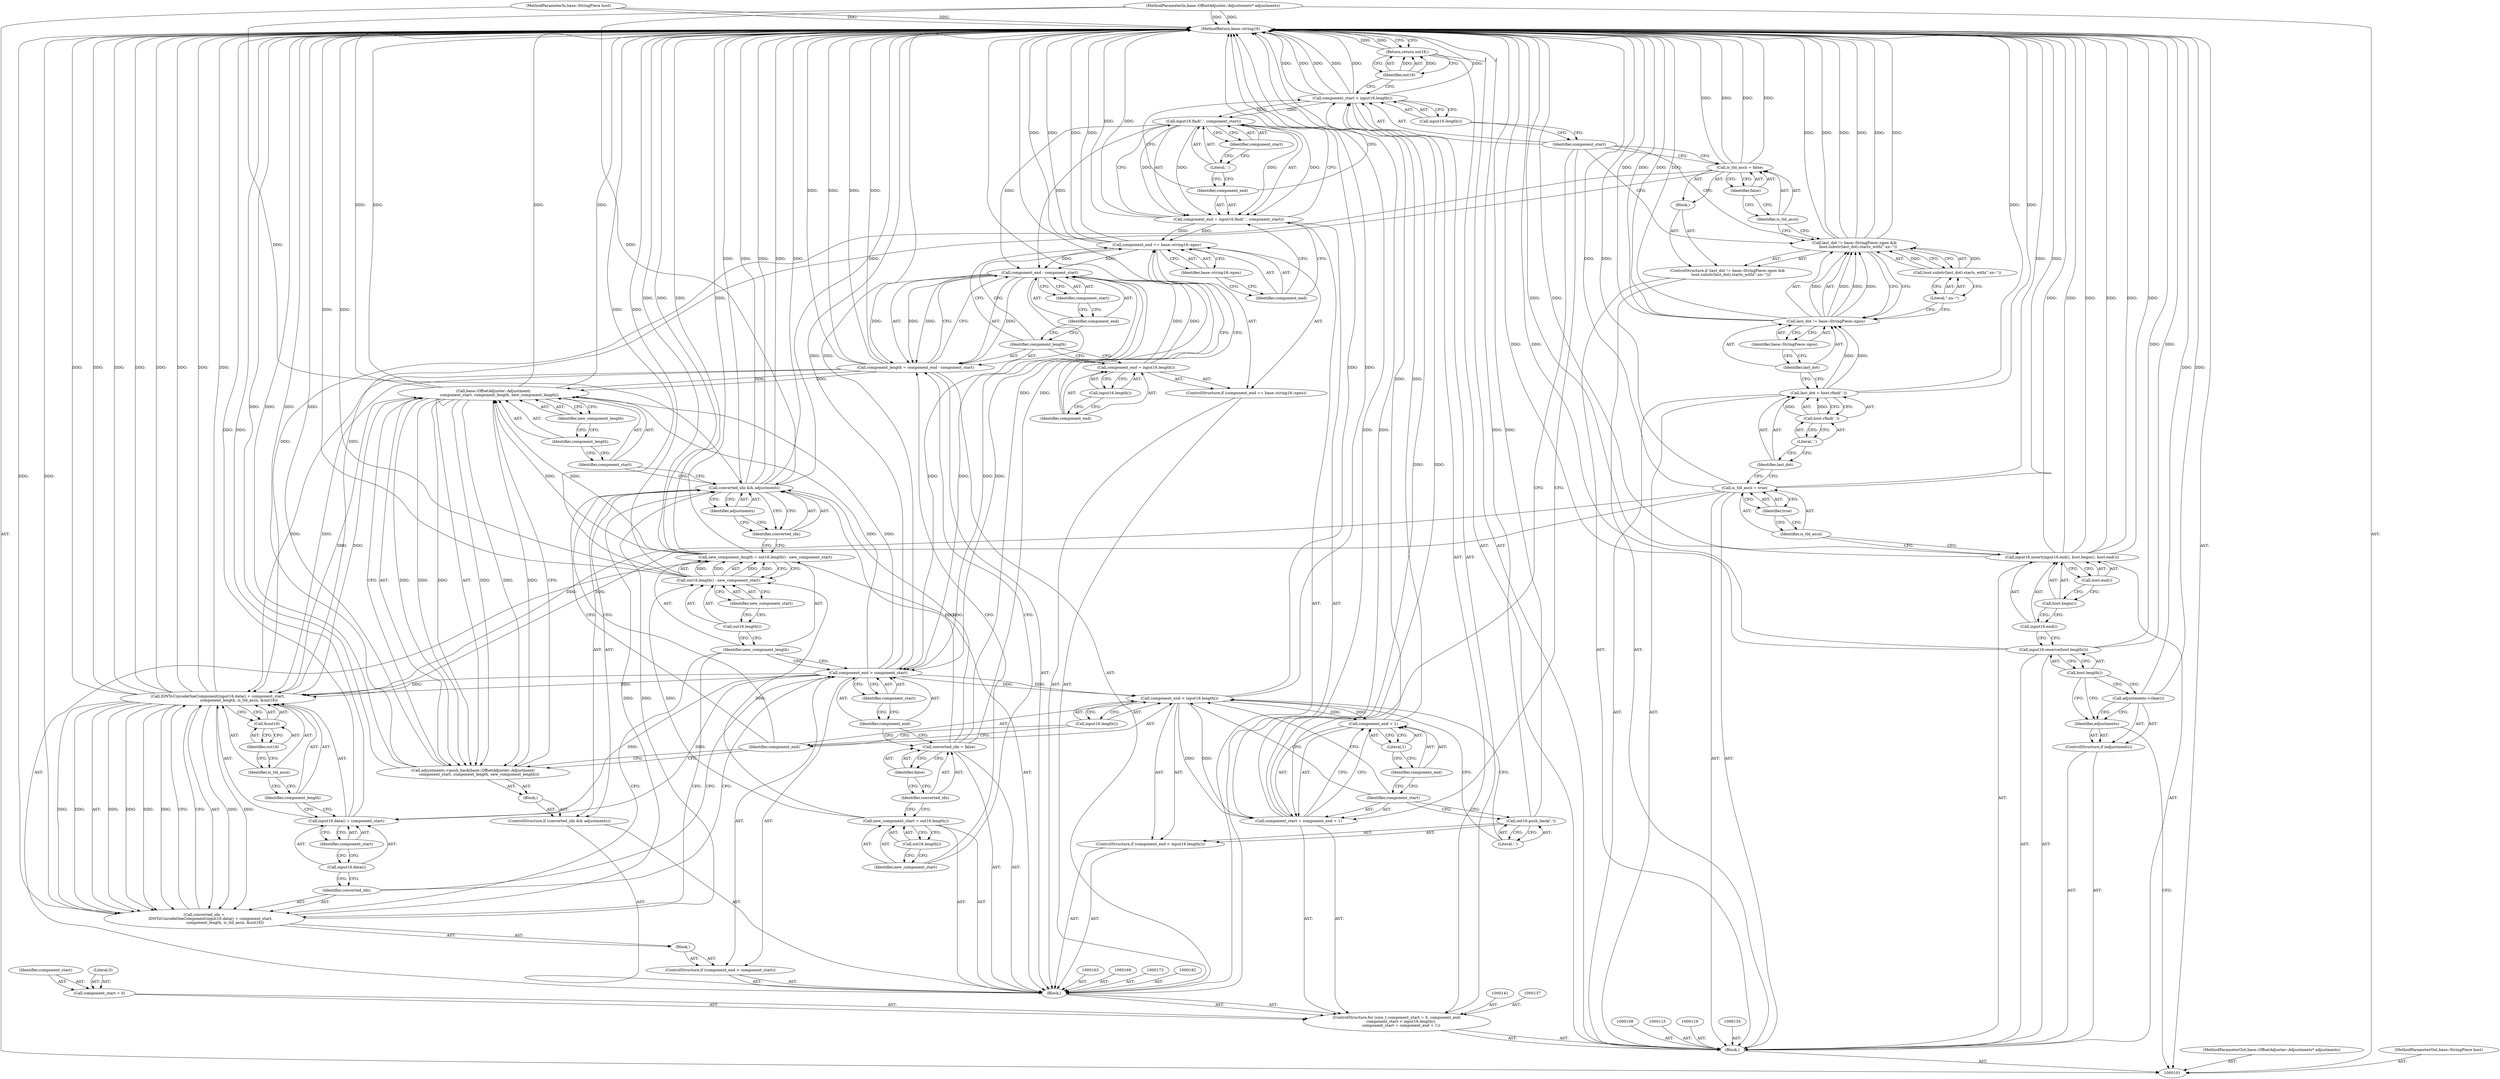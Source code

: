 digraph "0_Chrome_08cb718ba7c3961c1006176c9faba0a5841ec792_2" {
"1000216" [label="(MethodReturn,base::string16)"];
"1000122" [label="(Call,host.rfind('.'))"];
"1000123" [label="(Literal,'.')"];
"1000120" [label="(Call,last_dot = host.rfind('.'))"];
"1000121" [label="(Identifier,last_dot)"];
"1000128" [label="(Identifier,base::StringPiece::npos)"];
"1000124" [label="(ControlStructure,if (last_dot != base::StringPiece::npos &&\n      host.substr(last_dot).starts_with(\".xn--\")))"];
"1000125" [label="(Call,last_dot != base::StringPiece::npos &&\n      host.substr(last_dot).starts_with(\".xn--\"))"];
"1000126" [label="(Call,last_dot != base::StringPiece::npos)"];
"1000127" [label="(Identifier,last_dot)"];
"1000130" [label="(Literal,\".xn--\")"];
"1000131" [label="(Block,)"];
"1000129" [label="(Call,host.substr(last_dot).starts_with(\".xn--\"))"];
"1000134" [label="(Identifier,false)"];
"1000132" [label="(Call,is_tld_ascii = false)"];
"1000133" [label="(Identifier,is_tld_ascii)"];
"1000138" [label="(Call,component_start = 0)"];
"1000139" [label="(Identifier,component_start)"];
"1000136" [label="(ControlStructure,for (size_t component_start = 0, component_end;\n       component_start < input16.length();\n       component_start = component_end + 1))"];
"1000140" [label="(Literal,0)"];
"1000144" [label="(Call,input16.length())"];
"1000142" [label="(Call,component_start < input16.length())"];
"1000143" [label="(Identifier,component_start)"];
"1000147" [label="(Call,component_end + 1)"];
"1000148" [label="(Identifier,component_end)"];
"1000149" [label="(Literal,1)"];
"1000145" [label="(Call,component_start = component_end + 1)"];
"1000146" [label="(Identifier,component_start)"];
"1000103" [label="(MethodParameterIn,base::OffsetAdjuster::Adjustments* adjustments)"];
"1000342" [label="(MethodParameterOut,base::OffsetAdjuster::Adjustments* adjustments)"];
"1000102" [label="(MethodParameterIn,base::StringPiece host)"];
"1000341" [label="(MethodParameterOut,base::StringPiece host)"];
"1000104" [label="(Block,)"];
"1000153" [label="(Call,input16.find('.', component_start))"];
"1000154" [label="(Literal,'.')"];
"1000155" [label="(Identifier,component_start)"];
"1000151" [label="(Call,component_end = input16.find('.', component_start))"];
"1000152" [label="(Identifier,component_end)"];
"1000159" [label="(Identifier,base::string16::npos)"];
"1000156" [label="(ControlStructure,if (component_end == base::string16::npos))"];
"1000157" [label="(Call,component_end == base::string16::npos)"];
"1000158" [label="(Identifier,component_end)"];
"1000162" [label="(Call,input16.length())"];
"1000160" [label="(Call,component_end = input16.length())"];
"1000161" [label="(Identifier,component_end)"];
"1000164" [label="(Call,component_length = component_end - component_start)"];
"1000165" [label="(Identifier,component_length)"];
"1000166" [label="(Call,component_end - component_start)"];
"1000167" [label="(Identifier,component_end)"];
"1000168" [label="(Identifier,component_start)"];
"1000170" [label="(Call,new_component_start = out16.length())"];
"1000171" [label="(Identifier,new_component_start)"];
"1000172" [label="(Call,out16.length())"];
"1000176" [label="(Identifier,false)"];
"1000174" [label="(Call,converted_idn = false)"];
"1000175" [label="(Identifier,converted_idn)"];
"1000180" [label="(Identifier,component_start)"];
"1000177" [label="(ControlStructure,if (component_end > component_start))"];
"1000181" [label="(Block,)"];
"1000178" [label="(Call,component_end > component_start)"];
"1000179" [label="(Identifier,component_end)"];
"1000182" [label="(Call,converted_idn =\n           IDNToUnicodeOneComponent(input16.data() + component_start,\n                                   component_length, is_tld_ascii, &out16))"];
"1000183" [label="(Identifier,converted_idn)"];
"1000184" [label="(Call,IDNToUnicodeOneComponent(input16.data() + component_start,\n                                   component_length, is_tld_ascii, &out16))"];
"1000185" [label="(Call,input16.data() + component_start)"];
"1000186" [label="(Call,input16.data())"];
"1000187" [label="(Identifier,component_start)"];
"1000188" [label="(Identifier,component_length)"];
"1000189" [label="(Identifier,is_tld_ascii)"];
"1000190" [label="(Call,&out16)"];
"1000191" [label="(Identifier,out16)"];
"1000105" [label="(ControlStructure,if (adjustments))"];
"1000106" [label="(Identifier,adjustments)"];
"1000193" [label="(Call,new_component_length = out16.length() - new_component_start)"];
"1000194" [label="(Identifier,new_component_length)"];
"1000195" [label="(Call,out16.length() - new_component_start)"];
"1000196" [label="(Call,out16.length())"];
"1000150" [label="(Block,)"];
"1000197" [label="(Identifier,new_component_start)"];
"1000201" [label="(Identifier,adjustments)"];
"1000202" [label="(Block,)"];
"1000198" [label="(ControlStructure,if (converted_idn && adjustments))"];
"1000199" [label="(Call,converted_idn && adjustments)"];
"1000200" [label="(Identifier,converted_idn)"];
"1000204" [label="(Call,base::OffsetAdjuster::Adjustment(\n          component_start, component_length, new_component_length))"];
"1000203" [label="(Call,adjustments->push_back(base::OffsetAdjuster::Adjustment(\n          component_start, component_length, new_component_length)))"];
"1000205" [label="(Identifier,component_start)"];
"1000206" [label="(Identifier,component_length)"];
"1000207" [label="(Identifier,new_component_length)"];
"1000211" [label="(Call,input16.length())"];
"1000208" [label="(ControlStructure,if (component_end < input16.length()))"];
"1000209" [label="(Call,component_end < input16.length())"];
"1000210" [label="(Identifier,component_end)"];
"1000213" [label="(Literal,'.')"];
"1000212" [label="(Call,out16.push_back('.'))"];
"1000107" [label="(Call,adjustments->clear())"];
"1000214" [label="(Return,return out16;)"];
"1000215" [label="(Identifier,out16)"];
"1000110" [label="(Call,host.length())"];
"1000109" [label="(Call,input16.reserve(host.length()))"];
"1000112" [label="(Call,input16.end())"];
"1000111" [label="(Call,input16.insert(input16.end(), host.begin(), host.end()))"];
"1000113" [label="(Call,host.begin())"];
"1000114" [label="(Call,host.end())"];
"1000118" [label="(Identifier,true)"];
"1000116" [label="(Call,is_tld_ascii = true)"];
"1000117" [label="(Identifier,is_tld_ascii)"];
"1000216" -> "1000101"  [label="AST: "];
"1000216" -> "1000214"  [label="CFG: "];
"1000214" -> "1000216"  [label="DDG: "];
"1000142" -> "1000216"  [label="DDG: "];
"1000142" -> "1000216"  [label="DDG: "];
"1000142" -> "1000216"  [label="DDG: "];
"1000209" -> "1000216"  [label="DDG: "];
"1000184" -> "1000216"  [label="DDG: "];
"1000184" -> "1000216"  [label="DDG: "];
"1000184" -> "1000216"  [label="DDG: "];
"1000184" -> "1000216"  [label="DDG: "];
"1000203" -> "1000216"  [label="DDG: "];
"1000203" -> "1000216"  [label="DDG: "];
"1000116" -> "1000216"  [label="DDG: "];
"1000116" -> "1000216"  [label="DDG: "];
"1000212" -> "1000216"  [label="DDG: "];
"1000126" -> "1000216"  [label="DDG: "];
"1000126" -> "1000216"  [label="DDG: "];
"1000195" -> "1000216"  [label="DDG: "];
"1000195" -> "1000216"  [label="DDG: "];
"1000157" -> "1000216"  [label="DDG: "];
"1000157" -> "1000216"  [label="DDG: "];
"1000178" -> "1000216"  [label="DDG: "];
"1000185" -> "1000216"  [label="DDG: "];
"1000125" -> "1000216"  [label="DDG: "];
"1000125" -> "1000216"  [label="DDG: "];
"1000125" -> "1000216"  [label="DDG: "];
"1000193" -> "1000216"  [label="DDG: "];
"1000193" -> "1000216"  [label="DDG: "];
"1000199" -> "1000216"  [label="DDG: "];
"1000199" -> "1000216"  [label="DDG: "];
"1000199" -> "1000216"  [label="DDG: "];
"1000107" -> "1000216"  [label="DDG: "];
"1000111" -> "1000216"  [label="DDG: "];
"1000111" -> "1000216"  [label="DDG: "];
"1000111" -> "1000216"  [label="DDG: "];
"1000111" -> "1000216"  [label="DDG: "];
"1000204" -> "1000216"  [label="DDG: "];
"1000204" -> "1000216"  [label="DDG: "];
"1000164" -> "1000216"  [label="DDG: "];
"1000164" -> "1000216"  [label="DDG: "];
"1000182" -> "1000216"  [label="DDG: "];
"1000103" -> "1000216"  [label="DDG: "];
"1000132" -> "1000216"  [label="DDG: "];
"1000132" -> "1000216"  [label="DDG: "];
"1000147" -> "1000216"  [label="DDG: "];
"1000174" -> "1000216"  [label="DDG: "];
"1000151" -> "1000216"  [label="DDG: "];
"1000102" -> "1000216"  [label="DDG: "];
"1000109" -> "1000216"  [label="DDG: "];
"1000109" -> "1000216"  [label="DDG: "];
"1000120" -> "1000216"  [label="DDG: "];
"1000145" -> "1000216"  [label="DDG: "];
"1000122" -> "1000120"  [label="AST: "];
"1000122" -> "1000123"  [label="CFG: "];
"1000123" -> "1000122"  [label="AST: "];
"1000120" -> "1000122"  [label="CFG: "];
"1000122" -> "1000120"  [label="DDG: "];
"1000123" -> "1000122"  [label="AST: "];
"1000123" -> "1000121"  [label="CFG: "];
"1000122" -> "1000123"  [label="CFG: "];
"1000120" -> "1000104"  [label="AST: "];
"1000120" -> "1000122"  [label="CFG: "];
"1000121" -> "1000120"  [label="AST: "];
"1000122" -> "1000120"  [label="AST: "];
"1000127" -> "1000120"  [label="CFG: "];
"1000120" -> "1000216"  [label="DDG: "];
"1000122" -> "1000120"  [label="DDG: "];
"1000120" -> "1000126"  [label="DDG: "];
"1000121" -> "1000120"  [label="AST: "];
"1000121" -> "1000116"  [label="CFG: "];
"1000123" -> "1000121"  [label="CFG: "];
"1000128" -> "1000126"  [label="AST: "];
"1000128" -> "1000127"  [label="CFG: "];
"1000126" -> "1000128"  [label="CFG: "];
"1000124" -> "1000104"  [label="AST: "];
"1000125" -> "1000124"  [label="AST: "];
"1000131" -> "1000124"  [label="AST: "];
"1000125" -> "1000124"  [label="AST: "];
"1000125" -> "1000126"  [label="CFG: "];
"1000125" -> "1000129"  [label="CFG: "];
"1000126" -> "1000125"  [label="AST: "];
"1000129" -> "1000125"  [label="AST: "];
"1000133" -> "1000125"  [label="CFG: "];
"1000143" -> "1000125"  [label="CFG: "];
"1000125" -> "1000216"  [label="DDG: "];
"1000125" -> "1000216"  [label="DDG: "];
"1000125" -> "1000216"  [label="DDG: "];
"1000126" -> "1000125"  [label="DDG: "];
"1000126" -> "1000125"  [label="DDG: "];
"1000129" -> "1000125"  [label="DDG: "];
"1000126" -> "1000125"  [label="AST: "];
"1000126" -> "1000128"  [label="CFG: "];
"1000127" -> "1000126"  [label="AST: "];
"1000128" -> "1000126"  [label="AST: "];
"1000130" -> "1000126"  [label="CFG: "];
"1000125" -> "1000126"  [label="CFG: "];
"1000126" -> "1000216"  [label="DDG: "];
"1000126" -> "1000216"  [label="DDG: "];
"1000126" -> "1000125"  [label="DDG: "];
"1000126" -> "1000125"  [label="DDG: "];
"1000120" -> "1000126"  [label="DDG: "];
"1000127" -> "1000126"  [label="AST: "];
"1000127" -> "1000120"  [label="CFG: "];
"1000128" -> "1000127"  [label="CFG: "];
"1000130" -> "1000129"  [label="AST: "];
"1000130" -> "1000126"  [label="CFG: "];
"1000129" -> "1000130"  [label="CFG: "];
"1000131" -> "1000124"  [label="AST: "];
"1000132" -> "1000131"  [label="AST: "];
"1000129" -> "1000125"  [label="AST: "];
"1000129" -> "1000130"  [label="CFG: "];
"1000130" -> "1000129"  [label="AST: "];
"1000125" -> "1000129"  [label="CFG: "];
"1000129" -> "1000125"  [label="DDG: "];
"1000134" -> "1000132"  [label="AST: "];
"1000134" -> "1000133"  [label="CFG: "];
"1000132" -> "1000134"  [label="CFG: "];
"1000132" -> "1000131"  [label="AST: "];
"1000132" -> "1000134"  [label="CFG: "];
"1000133" -> "1000132"  [label="AST: "];
"1000134" -> "1000132"  [label="AST: "];
"1000143" -> "1000132"  [label="CFG: "];
"1000132" -> "1000216"  [label="DDG: "];
"1000132" -> "1000216"  [label="DDG: "];
"1000132" -> "1000184"  [label="DDG: "];
"1000133" -> "1000132"  [label="AST: "];
"1000133" -> "1000125"  [label="CFG: "];
"1000134" -> "1000133"  [label="CFG: "];
"1000138" -> "1000136"  [label="AST: "];
"1000139" -> "1000138"  [label="AST: "];
"1000140" -> "1000138"  [label="AST: "];
"1000139" -> "1000138"  [label="AST: "];
"1000136" -> "1000104"  [label="AST: "];
"1000137" -> "1000136"  [label="AST: "];
"1000138" -> "1000136"  [label="AST: "];
"1000141" -> "1000136"  [label="AST: "];
"1000142" -> "1000136"  [label="AST: "];
"1000145" -> "1000136"  [label="AST: "];
"1000150" -> "1000136"  [label="AST: "];
"1000140" -> "1000138"  [label="AST: "];
"1000144" -> "1000142"  [label="AST: "];
"1000144" -> "1000143"  [label="CFG: "];
"1000142" -> "1000144"  [label="CFG: "];
"1000142" -> "1000136"  [label="AST: "];
"1000142" -> "1000144"  [label="CFG: "];
"1000143" -> "1000142"  [label="AST: "];
"1000144" -> "1000142"  [label="AST: "];
"1000152" -> "1000142"  [label="CFG: "];
"1000215" -> "1000142"  [label="CFG: "];
"1000142" -> "1000216"  [label="DDG: "];
"1000142" -> "1000216"  [label="DDG: "];
"1000142" -> "1000216"  [label="DDG: "];
"1000145" -> "1000142"  [label="DDG: "];
"1000142" -> "1000153"  [label="DDG: "];
"1000143" -> "1000142"  [label="AST: "];
"1000143" -> "1000145"  [label="CFG: "];
"1000143" -> "1000132"  [label="CFG: "];
"1000143" -> "1000125"  [label="CFG: "];
"1000144" -> "1000143"  [label="CFG: "];
"1000147" -> "1000145"  [label="AST: "];
"1000147" -> "1000149"  [label="CFG: "];
"1000148" -> "1000147"  [label="AST: "];
"1000149" -> "1000147"  [label="AST: "];
"1000145" -> "1000147"  [label="CFG: "];
"1000147" -> "1000216"  [label="DDG: "];
"1000209" -> "1000147"  [label="DDG: "];
"1000148" -> "1000147"  [label="AST: "];
"1000148" -> "1000146"  [label="CFG: "];
"1000149" -> "1000148"  [label="CFG: "];
"1000149" -> "1000147"  [label="AST: "];
"1000149" -> "1000148"  [label="CFG: "];
"1000147" -> "1000149"  [label="CFG: "];
"1000145" -> "1000136"  [label="AST: "];
"1000145" -> "1000147"  [label="CFG: "];
"1000146" -> "1000145"  [label="AST: "];
"1000147" -> "1000145"  [label="AST: "];
"1000143" -> "1000145"  [label="CFG: "];
"1000145" -> "1000216"  [label="DDG: "];
"1000145" -> "1000142"  [label="DDG: "];
"1000209" -> "1000145"  [label="DDG: "];
"1000146" -> "1000145"  [label="AST: "];
"1000146" -> "1000212"  [label="CFG: "];
"1000146" -> "1000209"  [label="CFG: "];
"1000148" -> "1000146"  [label="CFG: "];
"1000103" -> "1000101"  [label="AST: "];
"1000103" -> "1000216"  [label="DDG: "];
"1000103" -> "1000199"  [label="DDG: "];
"1000342" -> "1000101"  [label="AST: "];
"1000102" -> "1000101"  [label="AST: "];
"1000102" -> "1000216"  [label="DDG: "];
"1000341" -> "1000101"  [label="AST: "];
"1000104" -> "1000101"  [label="AST: "];
"1000105" -> "1000104"  [label="AST: "];
"1000108" -> "1000104"  [label="AST: "];
"1000109" -> "1000104"  [label="AST: "];
"1000111" -> "1000104"  [label="AST: "];
"1000115" -> "1000104"  [label="AST: "];
"1000116" -> "1000104"  [label="AST: "];
"1000119" -> "1000104"  [label="AST: "];
"1000120" -> "1000104"  [label="AST: "];
"1000124" -> "1000104"  [label="AST: "];
"1000135" -> "1000104"  [label="AST: "];
"1000136" -> "1000104"  [label="AST: "];
"1000214" -> "1000104"  [label="AST: "];
"1000153" -> "1000151"  [label="AST: "];
"1000153" -> "1000155"  [label="CFG: "];
"1000154" -> "1000153"  [label="AST: "];
"1000155" -> "1000153"  [label="AST: "];
"1000151" -> "1000153"  [label="CFG: "];
"1000153" -> "1000151"  [label="DDG: "];
"1000153" -> "1000151"  [label="DDG: "];
"1000142" -> "1000153"  [label="DDG: "];
"1000153" -> "1000166"  [label="DDG: "];
"1000154" -> "1000153"  [label="AST: "];
"1000154" -> "1000152"  [label="CFG: "];
"1000155" -> "1000154"  [label="CFG: "];
"1000155" -> "1000153"  [label="AST: "];
"1000155" -> "1000154"  [label="CFG: "];
"1000153" -> "1000155"  [label="CFG: "];
"1000151" -> "1000150"  [label="AST: "];
"1000151" -> "1000153"  [label="CFG: "];
"1000152" -> "1000151"  [label="AST: "];
"1000153" -> "1000151"  [label="AST: "];
"1000158" -> "1000151"  [label="CFG: "];
"1000151" -> "1000216"  [label="DDG: "];
"1000153" -> "1000151"  [label="DDG: "];
"1000153" -> "1000151"  [label="DDG: "];
"1000151" -> "1000157"  [label="DDG: "];
"1000152" -> "1000151"  [label="AST: "];
"1000152" -> "1000142"  [label="CFG: "];
"1000154" -> "1000152"  [label="CFG: "];
"1000159" -> "1000157"  [label="AST: "];
"1000159" -> "1000158"  [label="CFG: "];
"1000157" -> "1000159"  [label="CFG: "];
"1000156" -> "1000150"  [label="AST: "];
"1000157" -> "1000156"  [label="AST: "];
"1000160" -> "1000156"  [label="AST: "];
"1000157" -> "1000156"  [label="AST: "];
"1000157" -> "1000159"  [label="CFG: "];
"1000158" -> "1000157"  [label="AST: "];
"1000159" -> "1000157"  [label="AST: "];
"1000161" -> "1000157"  [label="CFG: "];
"1000165" -> "1000157"  [label="CFG: "];
"1000157" -> "1000216"  [label="DDG: "];
"1000157" -> "1000216"  [label="DDG: "];
"1000151" -> "1000157"  [label="DDG: "];
"1000157" -> "1000166"  [label="DDG: "];
"1000158" -> "1000157"  [label="AST: "];
"1000158" -> "1000151"  [label="CFG: "];
"1000159" -> "1000158"  [label="CFG: "];
"1000162" -> "1000160"  [label="AST: "];
"1000162" -> "1000161"  [label="CFG: "];
"1000160" -> "1000162"  [label="CFG: "];
"1000160" -> "1000156"  [label="AST: "];
"1000160" -> "1000162"  [label="CFG: "];
"1000161" -> "1000160"  [label="AST: "];
"1000162" -> "1000160"  [label="AST: "];
"1000165" -> "1000160"  [label="CFG: "];
"1000160" -> "1000166"  [label="DDG: "];
"1000161" -> "1000160"  [label="AST: "];
"1000161" -> "1000157"  [label="CFG: "];
"1000162" -> "1000161"  [label="CFG: "];
"1000164" -> "1000150"  [label="AST: "];
"1000164" -> "1000166"  [label="CFG: "];
"1000165" -> "1000164"  [label="AST: "];
"1000166" -> "1000164"  [label="AST: "];
"1000171" -> "1000164"  [label="CFG: "];
"1000164" -> "1000216"  [label="DDG: "];
"1000164" -> "1000216"  [label="DDG: "];
"1000166" -> "1000164"  [label="DDG: "];
"1000166" -> "1000164"  [label="DDG: "];
"1000164" -> "1000184"  [label="DDG: "];
"1000164" -> "1000204"  [label="DDG: "];
"1000165" -> "1000164"  [label="AST: "];
"1000165" -> "1000160"  [label="CFG: "];
"1000165" -> "1000157"  [label="CFG: "];
"1000167" -> "1000165"  [label="CFG: "];
"1000166" -> "1000164"  [label="AST: "];
"1000166" -> "1000168"  [label="CFG: "];
"1000167" -> "1000166"  [label="AST: "];
"1000168" -> "1000166"  [label="AST: "];
"1000164" -> "1000166"  [label="CFG: "];
"1000166" -> "1000164"  [label="DDG: "];
"1000166" -> "1000164"  [label="DDG: "];
"1000157" -> "1000166"  [label="DDG: "];
"1000160" -> "1000166"  [label="DDG: "];
"1000153" -> "1000166"  [label="DDG: "];
"1000166" -> "1000178"  [label="DDG: "];
"1000166" -> "1000178"  [label="DDG: "];
"1000167" -> "1000166"  [label="AST: "];
"1000167" -> "1000165"  [label="CFG: "];
"1000168" -> "1000167"  [label="CFG: "];
"1000168" -> "1000166"  [label="AST: "];
"1000168" -> "1000167"  [label="CFG: "];
"1000166" -> "1000168"  [label="CFG: "];
"1000170" -> "1000150"  [label="AST: "];
"1000170" -> "1000172"  [label="CFG: "];
"1000171" -> "1000170"  [label="AST: "];
"1000172" -> "1000170"  [label="AST: "];
"1000175" -> "1000170"  [label="CFG: "];
"1000170" -> "1000195"  [label="DDG: "];
"1000171" -> "1000170"  [label="AST: "];
"1000171" -> "1000164"  [label="CFG: "];
"1000172" -> "1000171"  [label="CFG: "];
"1000172" -> "1000170"  [label="AST: "];
"1000172" -> "1000171"  [label="CFG: "];
"1000170" -> "1000172"  [label="CFG: "];
"1000176" -> "1000174"  [label="AST: "];
"1000176" -> "1000175"  [label="CFG: "];
"1000174" -> "1000176"  [label="CFG: "];
"1000174" -> "1000150"  [label="AST: "];
"1000174" -> "1000176"  [label="CFG: "];
"1000175" -> "1000174"  [label="AST: "];
"1000176" -> "1000174"  [label="AST: "];
"1000179" -> "1000174"  [label="CFG: "];
"1000174" -> "1000216"  [label="DDG: "];
"1000174" -> "1000199"  [label="DDG: "];
"1000175" -> "1000174"  [label="AST: "];
"1000175" -> "1000170"  [label="CFG: "];
"1000176" -> "1000175"  [label="CFG: "];
"1000180" -> "1000178"  [label="AST: "];
"1000180" -> "1000179"  [label="CFG: "];
"1000178" -> "1000180"  [label="CFG: "];
"1000177" -> "1000150"  [label="AST: "];
"1000178" -> "1000177"  [label="AST: "];
"1000181" -> "1000177"  [label="AST: "];
"1000181" -> "1000177"  [label="AST: "];
"1000182" -> "1000181"  [label="AST: "];
"1000178" -> "1000177"  [label="AST: "];
"1000178" -> "1000180"  [label="CFG: "];
"1000179" -> "1000178"  [label="AST: "];
"1000180" -> "1000178"  [label="AST: "];
"1000183" -> "1000178"  [label="CFG: "];
"1000194" -> "1000178"  [label="CFG: "];
"1000178" -> "1000216"  [label="DDG: "];
"1000166" -> "1000178"  [label="DDG: "];
"1000166" -> "1000178"  [label="DDG: "];
"1000178" -> "1000184"  [label="DDG: "];
"1000178" -> "1000185"  [label="DDG: "];
"1000178" -> "1000204"  [label="DDG: "];
"1000178" -> "1000209"  [label="DDG: "];
"1000179" -> "1000178"  [label="AST: "];
"1000179" -> "1000174"  [label="CFG: "];
"1000180" -> "1000179"  [label="CFG: "];
"1000182" -> "1000181"  [label="AST: "];
"1000182" -> "1000184"  [label="CFG: "];
"1000183" -> "1000182"  [label="AST: "];
"1000184" -> "1000182"  [label="AST: "];
"1000194" -> "1000182"  [label="CFG: "];
"1000182" -> "1000216"  [label="DDG: "];
"1000184" -> "1000182"  [label="DDG: "];
"1000184" -> "1000182"  [label="DDG: "];
"1000184" -> "1000182"  [label="DDG: "];
"1000184" -> "1000182"  [label="DDG: "];
"1000182" -> "1000199"  [label="DDG: "];
"1000183" -> "1000182"  [label="AST: "];
"1000183" -> "1000178"  [label="CFG: "];
"1000186" -> "1000183"  [label="CFG: "];
"1000184" -> "1000182"  [label="AST: "];
"1000184" -> "1000190"  [label="CFG: "];
"1000185" -> "1000184"  [label="AST: "];
"1000188" -> "1000184"  [label="AST: "];
"1000189" -> "1000184"  [label="AST: "];
"1000190" -> "1000184"  [label="AST: "];
"1000182" -> "1000184"  [label="CFG: "];
"1000184" -> "1000216"  [label="DDG: "];
"1000184" -> "1000216"  [label="DDG: "];
"1000184" -> "1000216"  [label="DDG: "];
"1000184" -> "1000216"  [label="DDG: "];
"1000184" -> "1000182"  [label="DDG: "];
"1000184" -> "1000182"  [label="DDG: "];
"1000184" -> "1000182"  [label="DDG: "];
"1000184" -> "1000182"  [label="DDG: "];
"1000178" -> "1000184"  [label="DDG: "];
"1000164" -> "1000184"  [label="DDG: "];
"1000116" -> "1000184"  [label="DDG: "];
"1000132" -> "1000184"  [label="DDG: "];
"1000184" -> "1000204"  [label="DDG: "];
"1000185" -> "1000184"  [label="AST: "];
"1000185" -> "1000187"  [label="CFG: "];
"1000186" -> "1000185"  [label="AST: "];
"1000187" -> "1000185"  [label="AST: "];
"1000188" -> "1000185"  [label="CFG: "];
"1000185" -> "1000216"  [label="DDG: "];
"1000178" -> "1000185"  [label="DDG: "];
"1000186" -> "1000185"  [label="AST: "];
"1000186" -> "1000183"  [label="CFG: "];
"1000187" -> "1000186"  [label="CFG: "];
"1000187" -> "1000185"  [label="AST: "];
"1000187" -> "1000186"  [label="CFG: "];
"1000185" -> "1000187"  [label="CFG: "];
"1000188" -> "1000184"  [label="AST: "];
"1000188" -> "1000185"  [label="CFG: "];
"1000189" -> "1000188"  [label="CFG: "];
"1000189" -> "1000184"  [label="AST: "];
"1000189" -> "1000188"  [label="CFG: "];
"1000191" -> "1000189"  [label="CFG: "];
"1000190" -> "1000184"  [label="AST: "];
"1000190" -> "1000191"  [label="CFG: "];
"1000191" -> "1000190"  [label="AST: "];
"1000184" -> "1000190"  [label="CFG: "];
"1000191" -> "1000190"  [label="AST: "];
"1000191" -> "1000189"  [label="CFG: "];
"1000190" -> "1000191"  [label="CFG: "];
"1000105" -> "1000104"  [label="AST: "];
"1000106" -> "1000105"  [label="AST: "];
"1000107" -> "1000105"  [label="AST: "];
"1000106" -> "1000105"  [label="AST: "];
"1000106" -> "1000101"  [label="CFG: "];
"1000107" -> "1000106"  [label="CFG: "];
"1000110" -> "1000106"  [label="CFG: "];
"1000193" -> "1000150"  [label="AST: "];
"1000193" -> "1000195"  [label="CFG: "];
"1000194" -> "1000193"  [label="AST: "];
"1000195" -> "1000193"  [label="AST: "];
"1000200" -> "1000193"  [label="CFG: "];
"1000193" -> "1000216"  [label="DDG: "];
"1000193" -> "1000216"  [label="DDG: "];
"1000195" -> "1000193"  [label="DDG: "];
"1000195" -> "1000193"  [label="DDG: "];
"1000193" -> "1000204"  [label="DDG: "];
"1000194" -> "1000193"  [label="AST: "];
"1000194" -> "1000182"  [label="CFG: "];
"1000194" -> "1000178"  [label="CFG: "];
"1000196" -> "1000194"  [label="CFG: "];
"1000195" -> "1000193"  [label="AST: "];
"1000195" -> "1000197"  [label="CFG: "];
"1000196" -> "1000195"  [label="AST: "];
"1000197" -> "1000195"  [label="AST: "];
"1000193" -> "1000195"  [label="CFG: "];
"1000195" -> "1000216"  [label="DDG: "];
"1000195" -> "1000216"  [label="DDG: "];
"1000195" -> "1000193"  [label="DDG: "];
"1000195" -> "1000193"  [label="DDG: "];
"1000170" -> "1000195"  [label="DDG: "];
"1000196" -> "1000195"  [label="AST: "];
"1000196" -> "1000194"  [label="CFG: "];
"1000197" -> "1000196"  [label="CFG: "];
"1000150" -> "1000136"  [label="AST: "];
"1000151" -> "1000150"  [label="AST: "];
"1000156" -> "1000150"  [label="AST: "];
"1000163" -> "1000150"  [label="AST: "];
"1000164" -> "1000150"  [label="AST: "];
"1000169" -> "1000150"  [label="AST: "];
"1000170" -> "1000150"  [label="AST: "];
"1000173" -> "1000150"  [label="AST: "];
"1000174" -> "1000150"  [label="AST: "];
"1000177" -> "1000150"  [label="AST: "];
"1000192" -> "1000150"  [label="AST: "];
"1000193" -> "1000150"  [label="AST: "];
"1000198" -> "1000150"  [label="AST: "];
"1000208" -> "1000150"  [label="AST: "];
"1000197" -> "1000195"  [label="AST: "];
"1000197" -> "1000196"  [label="CFG: "];
"1000195" -> "1000197"  [label="CFG: "];
"1000201" -> "1000199"  [label="AST: "];
"1000201" -> "1000200"  [label="CFG: "];
"1000199" -> "1000201"  [label="CFG: "];
"1000202" -> "1000198"  [label="AST: "];
"1000203" -> "1000202"  [label="AST: "];
"1000198" -> "1000150"  [label="AST: "];
"1000199" -> "1000198"  [label="AST: "];
"1000202" -> "1000198"  [label="AST: "];
"1000199" -> "1000198"  [label="AST: "];
"1000199" -> "1000200"  [label="CFG: "];
"1000199" -> "1000201"  [label="CFG: "];
"1000200" -> "1000199"  [label="AST: "];
"1000201" -> "1000199"  [label="AST: "];
"1000205" -> "1000199"  [label="CFG: "];
"1000210" -> "1000199"  [label="CFG: "];
"1000199" -> "1000216"  [label="DDG: "];
"1000199" -> "1000216"  [label="DDG: "];
"1000199" -> "1000216"  [label="DDG: "];
"1000182" -> "1000199"  [label="DDG: "];
"1000174" -> "1000199"  [label="DDG: "];
"1000103" -> "1000199"  [label="DDG: "];
"1000200" -> "1000199"  [label="AST: "];
"1000200" -> "1000193"  [label="CFG: "];
"1000201" -> "1000200"  [label="CFG: "];
"1000199" -> "1000200"  [label="CFG: "];
"1000204" -> "1000203"  [label="AST: "];
"1000204" -> "1000207"  [label="CFG: "];
"1000205" -> "1000204"  [label="AST: "];
"1000206" -> "1000204"  [label="AST: "];
"1000207" -> "1000204"  [label="AST: "];
"1000203" -> "1000204"  [label="CFG: "];
"1000204" -> "1000216"  [label="DDG: "];
"1000204" -> "1000216"  [label="DDG: "];
"1000204" -> "1000203"  [label="DDG: "];
"1000204" -> "1000203"  [label="DDG: "];
"1000204" -> "1000203"  [label="DDG: "];
"1000178" -> "1000204"  [label="DDG: "];
"1000184" -> "1000204"  [label="DDG: "];
"1000164" -> "1000204"  [label="DDG: "];
"1000193" -> "1000204"  [label="DDG: "];
"1000203" -> "1000202"  [label="AST: "];
"1000203" -> "1000204"  [label="CFG: "];
"1000204" -> "1000203"  [label="AST: "];
"1000210" -> "1000203"  [label="CFG: "];
"1000203" -> "1000216"  [label="DDG: "];
"1000203" -> "1000216"  [label="DDG: "];
"1000204" -> "1000203"  [label="DDG: "];
"1000204" -> "1000203"  [label="DDG: "];
"1000204" -> "1000203"  [label="DDG: "];
"1000205" -> "1000204"  [label="AST: "];
"1000205" -> "1000199"  [label="CFG: "];
"1000206" -> "1000205"  [label="CFG: "];
"1000206" -> "1000204"  [label="AST: "];
"1000206" -> "1000205"  [label="CFG: "];
"1000207" -> "1000206"  [label="CFG: "];
"1000207" -> "1000204"  [label="AST: "];
"1000207" -> "1000206"  [label="CFG: "];
"1000204" -> "1000207"  [label="CFG: "];
"1000211" -> "1000209"  [label="AST: "];
"1000211" -> "1000210"  [label="CFG: "];
"1000209" -> "1000211"  [label="CFG: "];
"1000208" -> "1000150"  [label="AST: "];
"1000209" -> "1000208"  [label="AST: "];
"1000212" -> "1000208"  [label="AST: "];
"1000209" -> "1000208"  [label="AST: "];
"1000209" -> "1000211"  [label="CFG: "];
"1000210" -> "1000209"  [label="AST: "];
"1000211" -> "1000209"  [label="AST: "];
"1000213" -> "1000209"  [label="CFG: "];
"1000146" -> "1000209"  [label="CFG: "];
"1000209" -> "1000216"  [label="DDG: "];
"1000209" -> "1000145"  [label="DDG: "];
"1000209" -> "1000147"  [label="DDG: "];
"1000178" -> "1000209"  [label="DDG: "];
"1000210" -> "1000209"  [label="AST: "];
"1000210" -> "1000203"  [label="CFG: "];
"1000210" -> "1000199"  [label="CFG: "];
"1000211" -> "1000210"  [label="CFG: "];
"1000213" -> "1000212"  [label="AST: "];
"1000213" -> "1000209"  [label="CFG: "];
"1000212" -> "1000213"  [label="CFG: "];
"1000212" -> "1000208"  [label="AST: "];
"1000212" -> "1000213"  [label="CFG: "];
"1000213" -> "1000212"  [label="AST: "];
"1000146" -> "1000212"  [label="CFG: "];
"1000212" -> "1000216"  [label="DDG: "];
"1000107" -> "1000105"  [label="AST: "];
"1000107" -> "1000106"  [label="CFG: "];
"1000110" -> "1000107"  [label="CFG: "];
"1000107" -> "1000216"  [label="DDG: "];
"1000214" -> "1000104"  [label="AST: "];
"1000214" -> "1000215"  [label="CFG: "];
"1000215" -> "1000214"  [label="AST: "];
"1000216" -> "1000214"  [label="CFG: "];
"1000214" -> "1000216"  [label="DDG: "];
"1000215" -> "1000214"  [label="DDG: "];
"1000215" -> "1000214"  [label="AST: "];
"1000215" -> "1000142"  [label="CFG: "];
"1000214" -> "1000215"  [label="CFG: "];
"1000215" -> "1000214"  [label="DDG: "];
"1000110" -> "1000109"  [label="AST: "];
"1000110" -> "1000107"  [label="CFG: "];
"1000110" -> "1000106"  [label="CFG: "];
"1000109" -> "1000110"  [label="CFG: "];
"1000109" -> "1000104"  [label="AST: "];
"1000109" -> "1000110"  [label="CFG: "];
"1000110" -> "1000109"  [label="AST: "];
"1000112" -> "1000109"  [label="CFG: "];
"1000109" -> "1000216"  [label="DDG: "];
"1000109" -> "1000216"  [label="DDG: "];
"1000112" -> "1000111"  [label="AST: "];
"1000112" -> "1000109"  [label="CFG: "];
"1000113" -> "1000112"  [label="CFG: "];
"1000111" -> "1000104"  [label="AST: "];
"1000111" -> "1000114"  [label="CFG: "];
"1000112" -> "1000111"  [label="AST: "];
"1000113" -> "1000111"  [label="AST: "];
"1000114" -> "1000111"  [label="AST: "];
"1000117" -> "1000111"  [label="CFG: "];
"1000111" -> "1000216"  [label="DDG: "];
"1000111" -> "1000216"  [label="DDG: "];
"1000111" -> "1000216"  [label="DDG: "];
"1000111" -> "1000216"  [label="DDG: "];
"1000113" -> "1000111"  [label="AST: "];
"1000113" -> "1000112"  [label="CFG: "];
"1000114" -> "1000113"  [label="CFG: "];
"1000114" -> "1000111"  [label="AST: "];
"1000114" -> "1000113"  [label="CFG: "];
"1000111" -> "1000114"  [label="CFG: "];
"1000118" -> "1000116"  [label="AST: "];
"1000118" -> "1000117"  [label="CFG: "];
"1000116" -> "1000118"  [label="CFG: "];
"1000116" -> "1000104"  [label="AST: "];
"1000116" -> "1000118"  [label="CFG: "];
"1000117" -> "1000116"  [label="AST: "];
"1000118" -> "1000116"  [label="AST: "];
"1000121" -> "1000116"  [label="CFG: "];
"1000116" -> "1000216"  [label="DDG: "];
"1000116" -> "1000216"  [label="DDG: "];
"1000116" -> "1000184"  [label="DDG: "];
"1000117" -> "1000116"  [label="AST: "];
"1000117" -> "1000111"  [label="CFG: "];
"1000118" -> "1000117"  [label="CFG: "];
}
